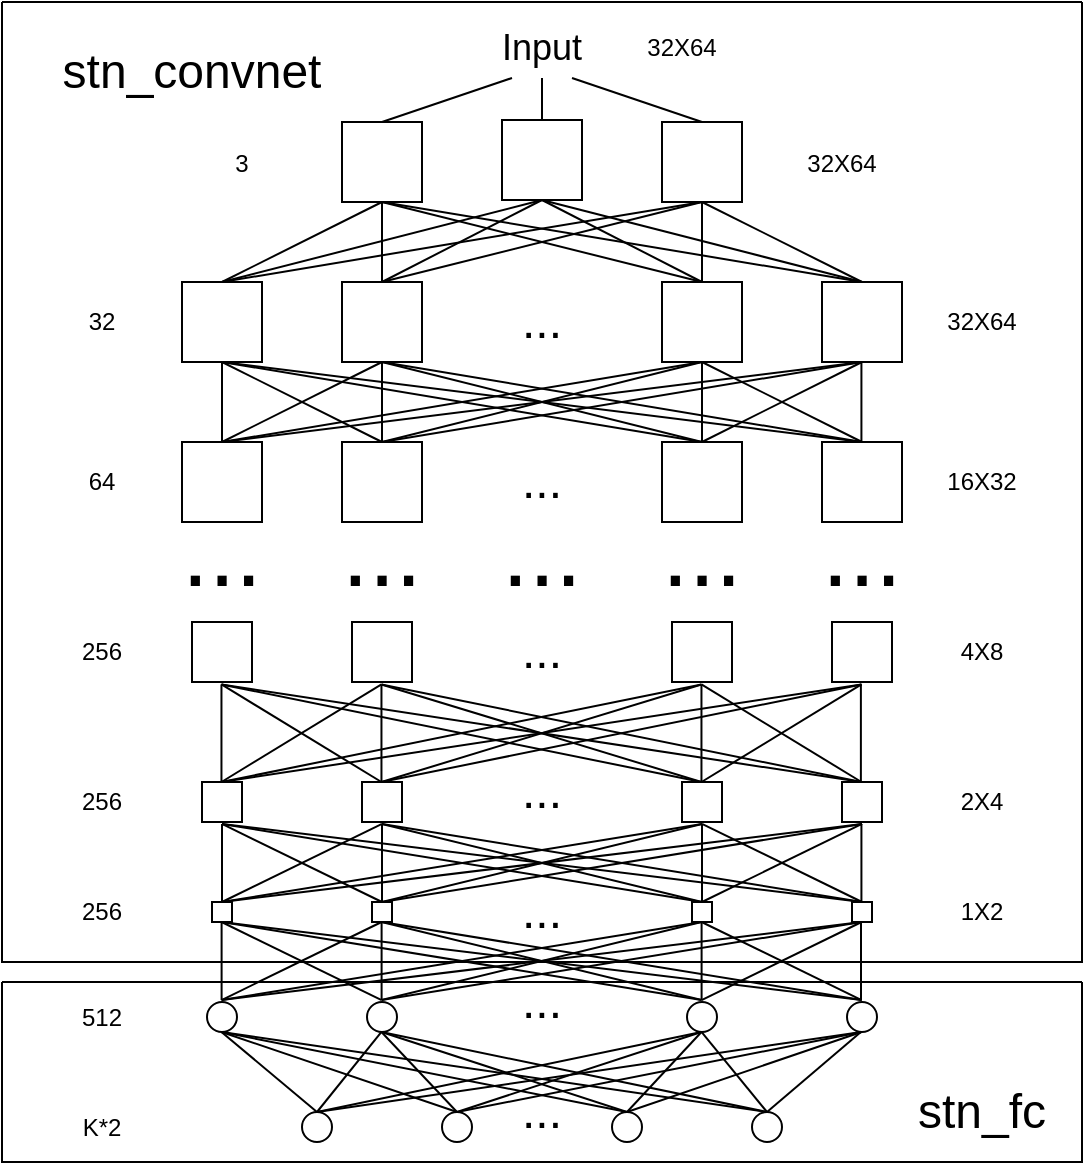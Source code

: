 <mxfile version="21.3.0" type="github">
  <diagram name="第 1 页" id="7A-k_5mtWCN91DQgnXIf">
    <mxGraphModel dx="1167" dy="601" grid="1" gridSize="10" guides="1" tooltips="1" connect="1" arrows="1" fold="1" page="1" pageScale="1" pageWidth="827" pageHeight="1169" math="0" shadow="0">
      <root>
        <mxCell id="0" />
        <mxCell id="1" parent="0" />
        <mxCell id="m9pvak0WOSGshnVw4_2q-141" value="" style="swimlane;startSize=0;" parent="1" vertex="1">
          <mxGeometry x="150" y="500" width="540" height="480" as="geometry" />
        </mxCell>
        <mxCell id="m9pvak0WOSGshnVw4_2q-142" value="&lt;font style=&quot;font-size: 24px;&quot;&gt;stn_convnet&lt;/font&gt;" style="text;html=1;strokeColor=none;fillColor=none;align=center;verticalAlign=middle;whiteSpace=wrap;rounded=0;" parent="m9pvak0WOSGshnVw4_2q-141" vertex="1">
          <mxGeometry x="65" y="20" width="60" height="30" as="geometry" />
        </mxCell>
        <mxCell id="m9pvak0WOSGshnVw4_2q-213" value="" style="swimlane;startSize=0;" parent="1" vertex="1">
          <mxGeometry x="150" y="990" width="540" height="90" as="geometry">
            <mxRectangle x="697" y="570" width="50" height="40" as="alternateBounds" />
          </mxGeometry>
        </mxCell>
        <mxCell id="m9pvak0WOSGshnVw4_2q-214" value="&lt;span style=&quot;font-size: 24px;&quot;&gt;stn_fc&lt;br&gt;&lt;/span&gt;" style="text;html=1;strokeColor=none;fillColor=none;align=center;verticalAlign=middle;whiteSpace=wrap;rounded=0;" parent="m9pvak0WOSGshnVw4_2q-213" vertex="1">
          <mxGeometry x="460" y="50" width="60" height="30" as="geometry" />
        </mxCell>
        <mxCell id="m9pvak0WOSGshnVw4_2q-4" value="&lt;font style=&quot;font-size: 18px;&quot;&gt;Input&lt;/font&gt;" style="text;html=1;strokeColor=none;fillColor=none;align=center;verticalAlign=middle;whiteSpace=wrap;rounded=0;direction=east;container=0;" parent="1" vertex="1">
          <mxGeometry x="390" y="508" width="60" height="30" as="geometry" />
        </mxCell>
        <mxCell id="m9pvak0WOSGshnVw4_2q-215" value="32X64" style="text;html=1;strokeColor=none;fillColor=none;align=center;verticalAlign=middle;whiteSpace=wrap;rounded=0;direction=east;container=0;" parent="1" vertex="1">
          <mxGeometry x="460" y="508" width="60" height="30" as="geometry" />
        </mxCell>
        <mxCell id="m9pvak0WOSGshnVw4_2q-6" value="" style="endArrow=none;html=1;rounded=0;entryX=0.25;entryY=1;entryDx=0;entryDy=0;exitX=0.5;exitY=0;exitDx=0;exitDy=0;" parent="1" target="m9pvak0WOSGshnVw4_2q-4" edge="1" source="8Vhi9YcTk7YPxur5_TgV-6">
          <mxGeometry width="50" height="50" relative="1" as="geometry">
            <mxPoint x="210" y="947" as="sourcePoint" />
            <mxPoint x="260" y="897" as="targetPoint" />
          </mxGeometry>
        </mxCell>
        <mxCell id="m9pvak0WOSGshnVw4_2q-9" value="32X64" style="text;html=1;strokeColor=none;fillColor=none;align=center;verticalAlign=middle;whiteSpace=wrap;rounded=0;direction=east;container=0;" parent="1" vertex="1">
          <mxGeometry x="540" y="566" width="60" height="30" as="geometry" />
        </mxCell>
        <mxCell id="m9pvak0WOSGshnVw4_2q-15" value="&lt;font style=&quot;font-size: 24px;&quot;&gt;...&lt;/font&gt;" style="text;html=1;strokeColor=none;fillColor=none;align=center;verticalAlign=middle;whiteSpace=wrap;rounded=0;direction=east;container=0;" parent="1" vertex="1">
          <mxGeometry x="390" y="645" width="60" height="30" as="geometry" />
        </mxCell>
        <mxCell id="m9pvak0WOSGshnVw4_2q-16" value="32X64" style="text;html=1;strokeColor=none;fillColor=none;align=center;verticalAlign=middle;whiteSpace=wrap;rounded=0;direction=east;container=0;" parent="1" vertex="1">
          <mxGeometry x="610" y="645" width="60" height="30" as="geometry" />
        </mxCell>
        <mxCell id="m9pvak0WOSGshnVw4_2q-17" value="3" style="text;html=1;strokeColor=none;fillColor=none;align=center;verticalAlign=middle;whiteSpace=wrap;rounded=0;direction=east;container=0;" parent="1" vertex="1">
          <mxGeometry x="240" y="566" width="60" height="30" as="geometry" />
        </mxCell>
        <mxCell id="m9pvak0WOSGshnVw4_2q-18" value="32" style="text;html=1;strokeColor=none;fillColor=none;align=center;verticalAlign=middle;whiteSpace=wrap;rounded=0;direction=east;container=0;" parent="1" vertex="1">
          <mxGeometry x="170" y="645" width="60" height="30" as="geometry" />
        </mxCell>
        <mxCell id="m9pvak0WOSGshnVw4_2q-24" value="16X32" style="text;html=1;strokeColor=none;fillColor=none;align=center;verticalAlign=middle;whiteSpace=wrap;rounded=0;direction=east;container=0;" parent="1" vertex="1">
          <mxGeometry x="610" y="725" width="60" height="30" as="geometry" />
        </mxCell>
        <mxCell id="m9pvak0WOSGshnVw4_2q-70" value="4X8" style="text;html=1;strokeColor=none;fillColor=none;align=center;verticalAlign=middle;whiteSpace=wrap;rounded=0;direction=east;container=0;" parent="1" vertex="1">
          <mxGeometry x="610" y="810" width="60" height="30" as="geometry" />
        </mxCell>
        <mxCell id="m9pvak0WOSGshnVw4_2q-71" value="256" style="text;html=1;strokeColor=none;fillColor=none;align=center;verticalAlign=middle;whiteSpace=wrap;rounded=0;direction=east;container=0;" parent="1" vertex="1">
          <mxGeometry x="170" y="810" width="60" height="30" as="geometry" />
        </mxCell>
        <mxCell id="m9pvak0WOSGshnVw4_2q-137" value="&lt;font style=&quot;font-size: 48px;&quot;&gt;...&lt;/font&gt;" style="text;html=1;strokeColor=none;fillColor=none;align=center;verticalAlign=middle;whiteSpace=wrap;rounded=0;direction=east;container=0;" parent="1" vertex="1">
          <mxGeometry x="230" y="760" width="60" height="30" as="geometry" />
        </mxCell>
        <mxCell id="m9pvak0WOSGshnVw4_2q-79" value="" style="whiteSpace=wrap;html=1;aspect=fixed;direction=east;container=0;" parent="1" vertex="1">
          <mxGeometry x="255" y="950" width="10" height="10" as="geometry" />
        </mxCell>
        <mxCell id="m9pvak0WOSGshnVw4_2q-80" value="" style="whiteSpace=wrap;html=1;aspect=fixed;direction=east;container=0;" parent="1" vertex="1">
          <mxGeometry x="335" y="950" width="10" height="10" as="geometry" />
        </mxCell>
        <mxCell id="m9pvak0WOSGshnVw4_2q-85" value="256" style="text;html=1;strokeColor=none;fillColor=none;align=center;verticalAlign=middle;whiteSpace=wrap;rounded=0;direction=east;container=0;" parent="1" vertex="1">
          <mxGeometry x="170" y="940" width="60" height="30" as="geometry" />
        </mxCell>
        <mxCell id="m9pvak0WOSGshnVw4_2q-84" value="1X2" style="text;html=1;strokeColor=none;fillColor=none;align=center;verticalAlign=middle;whiteSpace=wrap;rounded=0;direction=east;container=0;" parent="1" vertex="1">
          <mxGeometry x="610" y="940" width="60" height="30" as="geometry" />
        </mxCell>
        <mxCell id="m9pvak0WOSGshnVw4_2q-72" value="" style="whiteSpace=wrap;html=1;aspect=fixed;direction=east;container=0;" parent="1" vertex="1">
          <mxGeometry x="250" y="890" width="20" height="20" as="geometry" />
        </mxCell>
        <mxCell id="m9pvak0WOSGshnVw4_2q-65" value="" style="whiteSpace=wrap;html=1;aspect=fixed;direction=south;container=0;" parent="1" vertex="1">
          <mxGeometry x="245" y="810" width="30" height="30" as="geometry" />
        </mxCell>
        <mxCell id="m9pvak0WOSGshnVw4_2q-66" value="" style="whiteSpace=wrap;html=1;aspect=fixed;direction=south;container=0;" parent="1" vertex="1">
          <mxGeometry x="325" y="810" width="30" height="30" as="geometry" />
        </mxCell>
        <mxCell id="m9pvak0WOSGshnVw4_2q-67" value="" style="whiteSpace=wrap;html=1;aspect=fixed;direction=south;container=0;" parent="1" vertex="1">
          <mxGeometry x="485" y="810" width="30" height="30" as="geometry" />
        </mxCell>
        <mxCell id="m9pvak0WOSGshnVw4_2q-68" value="" style="whiteSpace=wrap;html=1;aspect=fixed;direction=south;container=0;" parent="1" vertex="1">
          <mxGeometry x="565" y="810" width="30" height="30" as="geometry" />
        </mxCell>
        <mxCell id="m9pvak0WOSGshnVw4_2q-73" value="" style="whiteSpace=wrap;html=1;aspect=fixed;direction=east;container=0;" parent="1" vertex="1">
          <mxGeometry x="330" y="890" width="20" height="20" as="geometry" />
        </mxCell>
        <mxCell id="m9pvak0WOSGshnVw4_2q-74" value="" style="whiteSpace=wrap;html=1;aspect=fixed;direction=east;container=0;" parent="1" vertex="1">
          <mxGeometry x="490" y="890" width="20" height="20" as="geometry" />
        </mxCell>
        <mxCell id="m9pvak0WOSGshnVw4_2q-77" value="2X4" style="text;html=1;strokeColor=none;fillColor=none;align=center;verticalAlign=middle;whiteSpace=wrap;rounded=0;direction=east;container=0;" parent="1" vertex="1">
          <mxGeometry x="610" y="885" width="60" height="30" as="geometry" />
        </mxCell>
        <mxCell id="m9pvak0WOSGshnVw4_2q-78" value="256" style="text;html=1;strokeColor=none;fillColor=none;align=center;verticalAlign=middle;whiteSpace=wrap;rounded=0;direction=east;container=0;" parent="1" vertex="1">
          <mxGeometry x="170" y="885" width="60" height="30" as="geometry" />
        </mxCell>
        <mxCell id="m9pvak0WOSGshnVw4_2q-144" value="" style="ellipse;whiteSpace=wrap;html=1;aspect=fixed;direction=east;container=0;" parent="1" vertex="1">
          <mxGeometry x="572.5" y="1000" width="15" height="15" as="geometry" />
        </mxCell>
        <mxCell id="m9pvak0WOSGshnVw4_2q-156" value="" style="ellipse;whiteSpace=wrap;html=1;aspect=fixed;direction=east;container=0;" parent="1" vertex="1">
          <mxGeometry x="492.5" y="1000" width="15" height="15" as="geometry" />
        </mxCell>
        <mxCell id="m9pvak0WOSGshnVw4_2q-210" value="512" style="text;html=1;strokeColor=none;fillColor=none;align=center;verticalAlign=middle;whiteSpace=wrap;rounded=0;direction=east;container=0;" parent="1" vertex="1">
          <mxGeometry x="170" y="992.5" width="60" height="30" as="geometry" />
        </mxCell>
        <mxCell id="m9pvak0WOSGshnVw4_2q-211" value="K*2" style="text;html=1;strokeColor=none;fillColor=none;align=center;verticalAlign=middle;whiteSpace=wrap;rounded=0;direction=east;container=0;" parent="1" vertex="1">
          <mxGeometry x="170" y="1047.5" width="60" height="30" as="geometry" />
        </mxCell>
        <mxCell id="8Vhi9YcTk7YPxur5_TgV-6" value="" style="whiteSpace=wrap;html=1;aspect=fixed;direction=east;container=0;" vertex="1" parent="1">
          <mxGeometry x="320" y="560" width="40" height="40" as="geometry" />
        </mxCell>
        <mxCell id="8Vhi9YcTk7YPxur5_TgV-7" value="" style="whiteSpace=wrap;html=1;aspect=fixed;direction=east;container=0;" vertex="1" parent="1">
          <mxGeometry x="400" y="559" width="40" height="40" as="geometry" />
        </mxCell>
        <mxCell id="8Vhi9YcTk7YPxur5_TgV-8" value="" style="whiteSpace=wrap;html=1;aspect=fixed;direction=east;container=0;" vertex="1" parent="1">
          <mxGeometry x="480" y="560" width="40" height="40" as="geometry" />
        </mxCell>
        <mxCell id="8Vhi9YcTk7YPxur5_TgV-9" value="" style="endArrow=none;html=1;rounded=0;entryX=0.5;entryY=1;entryDx=0;entryDy=0;exitX=0.5;exitY=0;exitDx=0;exitDy=0;" edge="1" parent="1" source="8Vhi9YcTk7YPxur5_TgV-7" target="m9pvak0WOSGshnVw4_2q-4">
          <mxGeometry width="50" height="50" relative="1" as="geometry">
            <mxPoint x="220" y="971.76" as="sourcePoint" />
            <mxPoint x="280" y="972" as="targetPoint" />
          </mxGeometry>
        </mxCell>
        <mxCell id="8Vhi9YcTk7YPxur5_TgV-11" value="" style="endArrow=none;html=1;rounded=0;entryX=0.75;entryY=1;entryDx=0;entryDy=0;exitX=0.5;exitY=0;exitDx=0;exitDy=0;" edge="1" parent="1" source="8Vhi9YcTk7YPxur5_TgV-8" target="m9pvak0WOSGshnVw4_2q-4">
          <mxGeometry width="50" height="50" relative="1" as="geometry">
            <mxPoint x="340" y="568" as="sourcePoint" />
            <mxPoint x="415" y="548" as="targetPoint" />
          </mxGeometry>
        </mxCell>
        <mxCell id="8Vhi9YcTk7YPxur5_TgV-12" value="" style="endArrow=none;html=1;rounded=0;entryX=0.5;entryY=1;entryDx=0;entryDy=0;exitX=0.5;exitY=0;exitDx=0;exitDy=0;" edge="1" parent="1" source="8Vhi9YcTk7YPxur5_TgV-13" target="8Vhi9YcTk7YPxur5_TgV-6">
          <mxGeometry width="50" height="50" relative="1" as="geometry">
            <mxPoint x="135" y="1009" as="sourcePoint" />
            <mxPoint x="330" y="600" as="targetPoint" />
          </mxGeometry>
        </mxCell>
        <mxCell id="8Vhi9YcTk7YPxur5_TgV-13" value="" style="whiteSpace=wrap;html=1;aspect=fixed;direction=east;container=0;" vertex="1" parent="1">
          <mxGeometry x="240" y="640" width="40" height="40" as="geometry" />
        </mxCell>
        <mxCell id="8Vhi9YcTk7YPxur5_TgV-14" value="" style="whiteSpace=wrap;html=1;aspect=fixed;direction=east;container=0;" vertex="1" parent="1">
          <mxGeometry x="320" y="640" width="40" height="40" as="geometry" />
        </mxCell>
        <mxCell id="8Vhi9YcTk7YPxur5_TgV-16" value="" style="endArrow=none;html=1;rounded=0;exitX=0.5;exitY=0;exitDx=0;exitDy=0;" edge="1" parent="1" source="8Vhi9YcTk7YPxur5_TgV-14">
          <mxGeometry width="50" height="50" relative="1" as="geometry">
            <mxPoint x="145" y="1033.76" as="sourcePoint" />
            <mxPoint x="340" y="600" as="targetPoint" />
          </mxGeometry>
        </mxCell>
        <mxCell id="8Vhi9YcTk7YPxur5_TgV-17" value="" style="endArrow=none;html=1;rounded=0;entryX=0.5;entryY=1;entryDx=0;entryDy=0;exitX=0.5;exitY=0;exitDx=0;exitDy=0;" edge="1" parent="1" source="8Vhi9YcTk7YPxur5_TgV-19" target="8Vhi9YcTk7YPxur5_TgV-6">
          <mxGeometry width="50" height="50" relative="1" as="geometry">
            <mxPoint x="420" y="622" as="sourcePoint" />
            <mxPoint x="360" y="600" as="targetPoint" />
          </mxGeometry>
        </mxCell>
        <mxCell id="8Vhi9YcTk7YPxur5_TgV-18" value="" style="endArrow=none;html=1;rounded=0;entryX=0.5;entryY=1;entryDx=0;entryDy=0;exitX=0.5;exitY=0;exitDx=0;exitDy=0;" edge="1" parent="1" source="8Vhi9YcTk7YPxur5_TgV-19" target="8Vhi9YcTk7YPxur5_TgV-8">
          <mxGeometry width="50" height="50" relative="1" as="geometry">
            <mxPoint x="360" y="1009" as="sourcePoint" />
            <mxPoint x="555" y="600" as="targetPoint" />
          </mxGeometry>
        </mxCell>
        <mxCell id="8Vhi9YcTk7YPxur5_TgV-19" value="" style="whiteSpace=wrap;html=1;aspect=fixed;direction=east;container=0;" vertex="1" parent="1">
          <mxGeometry x="480" y="640" width="40" height="40" as="geometry" />
        </mxCell>
        <mxCell id="8Vhi9YcTk7YPxur5_TgV-20" value="" style="whiteSpace=wrap;html=1;aspect=fixed;direction=east;container=0;" vertex="1" parent="1">
          <mxGeometry x="560" y="640" width="40" height="40" as="geometry" />
        </mxCell>
        <mxCell id="8Vhi9YcTk7YPxur5_TgV-21" value="" style="endArrow=none;html=1;rounded=0;entryX=0.5;entryY=1;entryDx=0;entryDy=0;exitX=0.5;exitY=0;exitDx=0;exitDy=0;" edge="1" parent="1" source="8Vhi9YcTk7YPxur5_TgV-20" target="8Vhi9YcTk7YPxur5_TgV-8">
          <mxGeometry width="50" height="50" relative="1" as="geometry">
            <mxPoint x="370" y="1033.76" as="sourcePoint" />
            <mxPoint x="570" y="600" as="targetPoint" />
          </mxGeometry>
        </mxCell>
        <mxCell id="8Vhi9YcTk7YPxur5_TgV-23" value="" style="endArrow=none;html=1;rounded=0;exitX=0.5;exitY=0;exitDx=0;exitDy=0;entryX=0.5;entryY=1;entryDx=0;entryDy=0;" edge="1" parent="1" source="8Vhi9YcTk7YPxur5_TgV-20" target="8Vhi9YcTk7YPxur5_TgV-6">
          <mxGeometry width="50" height="50" relative="1" as="geometry">
            <mxPoint x="350" y="650" as="sourcePoint" />
            <mxPoint x="350" y="610" as="targetPoint" />
          </mxGeometry>
        </mxCell>
        <mxCell id="8Vhi9YcTk7YPxur5_TgV-24" value="" style="endArrow=none;html=1;rounded=0;exitX=0.5;exitY=0;exitDx=0;exitDy=0;" edge="1" parent="1" source="8Vhi9YcTk7YPxur5_TgV-14">
          <mxGeometry width="50" height="50" relative="1" as="geometry">
            <mxPoint x="510" y="650" as="sourcePoint" />
            <mxPoint x="500" y="600" as="targetPoint" />
          </mxGeometry>
        </mxCell>
        <mxCell id="8Vhi9YcTk7YPxur5_TgV-25" value="" style="endArrow=none;html=1;rounded=0;exitX=0.5;exitY=0;exitDx=0;exitDy=0;" edge="1" parent="1" source="8Vhi9YcTk7YPxur5_TgV-13">
          <mxGeometry width="50" height="50" relative="1" as="geometry">
            <mxPoint x="350" y="650" as="sourcePoint" />
            <mxPoint x="500" y="600" as="targetPoint" />
          </mxGeometry>
        </mxCell>
        <mxCell id="8Vhi9YcTk7YPxur5_TgV-26" value="" style="endArrow=none;html=1;rounded=0;entryX=0.5;entryY=1;entryDx=0;entryDy=0;exitX=0.5;exitY=0;exitDx=0;exitDy=0;" edge="1" parent="1" source="8Vhi9YcTk7YPxur5_TgV-19" target="8Vhi9YcTk7YPxur5_TgV-7">
          <mxGeometry width="50" height="50" relative="1" as="geometry">
            <mxPoint x="510" y="650" as="sourcePoint" />
            <mxPoint x="510" y="610" as="targetPoint" />
          </mxGeometry>
        </mxCell>
        <mxCell id="8Vhi9YcTk7YPxur5_TgV-27" value="" style="endArrow=none;html=1;rounded=0;entryX=0.5;entryY=1;entryDx=0;entryDy=0;" edge="1" parent="1" target="8Vhi9YcTk7YPxur5_TgV-7">
          <mxGeometry width="50" height="50" relative="1" as="geometry">
            <mxPoint x="580" y="640" as="sourcePoint" />
            <mxPoint x="510" y="610" as="targetPoint" />
          </mxGeometry>
        </mxCell>
        <mxCell id="8Vhi9YcTk7YPxur5_TgV-28" value="" style="endArrow=none;html=1;rounded=0;exitX=0.5;exitY=0;exitDx=0;exitDy=0;entryX=0.5;entryY=1;entryDx=0;entryDy=0;" edge="1" parent="1" source="8Vhi9YcTk7YPxur5_TgV-14" target="8Vhi9YcTk7YPxur5_TgV-7">
          <mxGeometry width="50" height="50" relative="1" as="geometry">
            <mxPoint x="340" y="640" as="sourcePoint" />
            <mxPoint x="420" y="600" as="targetPoint" />
          </mxGeometry>
        </mxCell>
        <mxCell id="8Vhi9YcTk7YPxur5_TgV-29" value="" style="endArrow=none;html=1;rounded=0;entryX=0.5;entryY=1;entryDx=0;entryDy=0;exitX=0.5;exitY=0;exitDx=0;exitDy=0;" edge="1" parent="1" source="8Vhi9YcTk7YPxur5_TgV-13" target="8Vhi9YcTk7YPxur5_TgV-7">
          <mxGeometry width="50" height="50" relative="1" as="geometry">
            <mxPoint x="270" y="650" as="sourcePoint" />
            <mxPoint x="350" y="610" as="targetPoint" />
          </mxGeometry>
        </mxCell>
        <mxCell id="8Vhi9YcTk7YPxur5_TgV-38" value="&lt;font style=&quot;font-size: 24px;&quot;&gt;...&lt;/font&gt;" style="text;html=1;strokeColor=none;fillColor=none;align=center;verticalAlign=middle;whiteSpace=wrap;rounded=0;direction=east;container=0;" vertex="1" parent="1">
          <mxGeometry x="390" y="725" width="60" height="30" as="geometry" />
        </mxCell>
        <mxCell id="8Vhi9YcTk7YPxur5_TgV-40" value="64" style="text;html=1;strokeColor=none;fillColor=none;align=center;verticalAlign=middle;whiteSpace=wrap;rounded=0;direction=east;container=0;" vertex="1" parent="1">
          <mxGeometry x="170" y="725" width="60" height="30" as="geometry" />
        </mxCell>
        <mxCell id="8Vhi9YcTk7YPxur5_TgV-41" value="" style="whiteSpace=wrap;html=1;aspect=fixed;direction=east;container=0;" vertex="1" parent="1">
          <mxGeometry x="240" y="720" width="40" height="40" as="geometry" />
        </mxCell>
        <mxCell id="8Vhi9YcTk7YPxur5_TgV-42" value="" style="whiteSpace=wrap;html=1;aspect=fixed;direction=east;container=0;" vertex="1" parent="1">
          <mxGeometry x="320" y="720" width="40" height="40" as="geometry" />
        </mxCell>
        <mxCell id="8Vhi9YcTk7YPxur5_TgV-43" value="" style="whiteSpace=wrap;html=1;aspect=fixed;direction=east;container=0;" vertex="1" parent="1">
          <mxGeometry x="480" y="720" width="40" height="40" as="geometry" />
        </mxCell>
        <mxCell id="8Vhi9YcTk7YPxur5_TgV-44" value="" style="whiteSpace=wrap;html=1;aspect=fixed;direction=east;container=0;" vertex="1" parent="1">
          <mxGeometry x="560" y="720" width="40" height="40" as="geometry" />
        </mxCell>
        <mxCell id="8Vhi9YcTk7YPxur5_TgV-60" value="" style="endArrow=none;html=1;rounded=0;entryX=0.5;entryY=1;entryDx=0;entryDy=0;exitX=0.5;exitY=0;exitDx=0;exitDy=0;" edge="1" parent="1" target="8Vhi9YcTk7YPxur5_TgV-14">
          <mxGeometry width="50" height="50" relative="1" as="geometry">
            <mxPoint x="260" y="720" as="sourcePoint" />
            <mxPoint x="340" y="680" as="targetPoint" />
          </mxGeometry>
        </mxCell>
        <mxCell id="8Vhi9YcTk7YPxur5_TgV-61" value="" style="endArrow=none;html=1;rounded=0;exitX=0.5;exitY=0;exitDx=0;exitDy=0;entryX=0.5;entryY=1;entryDx=0;entryDy=0;" edge="1" parent="1" target="8Vhi9YcTk7YPxur5_TgV-14">
          <mxGeometry width="50" height="50" relative="1" as="geometry">
            <mxPoint x="340" y="720" as="sourcePoint" />
            <mxPoint x="340" y="680" as="targetPoint" />
          </mxGeometry>
        </mxCell>
        <mxCell id="8Vhi9YcTk7YPxur5_TgV-62" value="" style="endArrow=none;html=1;rounded=0;entryX=0.5;entryY=1;entryDx=0;entryDy=0;exitX=0.5;exitY=0;exitDx=0;exitDy=0;" edge="1" parent="1">
          <mxGeometry width="50" height="50" relative="1" as="geometry">
            <mxPoint x="500" y="720" as="sourcePoint" />
            <mxPoint x="340" y="680" as="targetPoint" />
          </mxGeometry>
        </mxCell>
        <mxCell id="8Vhi9YcTk7YPxur5_TgV-63" value="" style="endArrow=none;html=1;rounded=0;entryX=0.5;entryY=1;entryDx=0;entryDy=0;exitX=0.5;exitY=0;exitDx=0;exitDy=0;" edge="1" parent="1">
          <mxGeometry width="50" height="50" relative="1" as="geometry">
            <mxPoint x="500" y="720" as="sourcePoint" />
            <mxPoint x="500" y="680" as="targetPoint" />
          </mxGeometry>
        </mxCell>
        <mxCell id="8Vhi9YcTk7YPxur5_TgV-64" value="" style="endArrow=none;html=1;rounded=0;entryX=0.5;entryY=1;entryDx=0;entryDy=0;exitX=0.5;exitY=0;exitDx=0;exitDy=0;" edge="1" parent="1">
          <mxGeometry width="50" height="50" relative="1" as="geometry">
            <mxPoint x="580" y="720" as="sourcePoint" />
            <mxPoint x="500" y="680" as="targetPoint" />
          </mxGeometry>
        </mxCell>
        <mxCell id="8Vhi9YcTk7YPxur5_TgV-65" value="" style="endArrow=none;html=1;rounded=0;exitX=0.5;exitY=0;exitDx=0;exitDy=0;entryX=0.5;entryY=1;entryDx=0;entryDy=0;" edge="1" parent="1">
          <mxGeometry width="50" height="50" relative="1" as="geometry">
            <mxPoint x="580" y="720" as="sourcePoint" />
            <mxPoint x="340" y="680" as="targetPoint" />
          </mxGeometry>
        </mxCell>
        <mxCell id="8Vhi9YcTk7YPxur5_TgV-66" value="" style="endArrow=none;html=1;rounded=0;exitX=0.5;exitY=0;exitDx=0;exitDy=0;" edge="1" parent="1">
          <mxGeometry width="50" height="50" relative="1" as="geometry">
            <mxPoint x="340" y="720" as="sourcePoint" />
            <mxPoint x="500" y="680" as="targetPoint" />
          </mxGeometry>
        </mxCell>
        <mxCell id="8Vhi9YcTk7YPxur5_TgV-67" value="" style="endArrow=none;html=1;rounded=0;exitX=0.5;exitY=0;exitDx=0;exitDy=0;" edge="1" parent="1">
          <mxGeometry width="50" height="50" relative="1" as="geometry">
            <mxPoint x="260" y="720" as="sourcePoint" />
            <mxPoint x="500" y="680" as="targetPoint" />
          </mxGeometry>
        </mxCell>
        <mxCell id="8Vhi9YcTk7YPxur5_TgV-72" value="" style="endArrow=none;html=1;rounded=0;entryX=0.5;entryY=1;entryDx=0;entryDy=0;" edge="1" parent="1" target="8Vhi9YcTk7YPxur5_TgV-13">
          <mxGeometry width="50" height="50" relative="1" as="geometry">
            <mxPoint x="260" y="720" as="sourcePoint" />
            <mxPoint x="350" y="690" as="targetPoint" />
          </mxGeometry>
        </mxCell>
        <mxCell id="8Vhi9YcTk7YPxur5_TgV-73" value="" style="endArrow=none;html=1;rounded=0;entryX=0.5;entryY=1;entryDx=0;entryDy=0;exitX=0.5;exitY=0;exitDx=0;exitDy=0;" edge="1" parent="1" source="8Vhi9YcTk7YPxur5_TgV-42" target="8Vhi9YcTk7YPxur5_TgV-13">
          <mxGeometry width="50" height="50" relative="1" as="geometry">
            <mxPoint x="270" y="730" as="sourcePoint" />
            <mxPoint x="270" y="690" as="targetPoint" />
          </mxGeometry>
        </mxCell>
        <mxCell id="8Vhi9YcTk7YPxur5_TgV-74" value="" style="endArrow=none;html=1;rounded=0;exitX=0.5;exitY=0;exitDx=0;exitDy=0;" edge="1" parent="1" source="8Vhi9YcTk7YPxur5_TgV-43">
          <mxGeometry width="50" height="50" relative="1" as="geometry">
            <mxPoint x="350" y="730" as="sourcePoint" />
            <mxPoint x="260" y="680" as="targetPoint" />
          </mxGeometry>
        </mxCell>
        <mxCell id="8Vhi9YcTk7YPxur5_TgV-75" value="" style="endArrow=none;html=1;rounded=0;exitX=0.5;exitY=0;exitDx=0;exitDy=0;entryX=0.5;entryY=1;entryDx=0;entryDy=0;" edge="1" parent="1" source="8Vhi9YcTk7YPxur5_TgV-44" target="8Vhi9YcTk7YPxur5_TgV-13">
          <mxGeometry width="50" height="50" relative="1" as="geometry">
            <mxPoint x="510" y="730" as="sourcePoint" />
            <mxPoint x="270" y="690" as="targetPoint" />
          </mxGeometry>
        </mxCell>
        <mxCell id="8Vhi9YcTk7YPxur5_TgV-76" value="" style="endArrow=none;html=1;rounded=0;entryX=0.5;entryY=1;entryDx=0;entryDy=0;exitX=0.5;exitY=0;exitDx=0;exitDy=0;" edge="1" parent="1">
          <mxGeometry width="50" height="50" relative="1" as="geometry">
            <mxPoint x="579.71" y="720" as="sourcePoint" />
            <mxPoint x="579.71" y="680" as="targetPoint" />
          </mxGeometry>
        </mxCell>
        <mxCell id="8Vhi9YcTk7YPxur5_TgV-77" value="" style="endArrow=none;html=1;rounded=0;entryX=0.5;entryY=1;entryDx=0;entryDy=0;exitX=0.5;exitY=0;exitDx=0;exitDy=0;" edge="1" parent="1" source="8Vhi9YcTk7YPxur5_TgV-43" target="8Vhi9YcTk7YPxur5_TgV-20">
          <mxGeometry width="50" height="50" relative="1" as="geometry">
            <mxPoint x="589.71" y="730" as="sourcePoint" />
            <mxPoint x="589.71" y="690" as="targetPoint" />
          </mxGeometry>
        </mxCell>
        <mxCell id="8Vhi9YcTk7YPxur5_TgV-78" value="" style="endArrow=none;html=1;rounded=0;exitX=0.5;exitY=0;exitDx=0;exitDy=0;" edge="1" parent="1" source="8Vhi9YcTk7YPxur5_TgV-42">
          <mxGeometry width="50" height="50" relative="1" as="geometry">
            <mxPoint x="510" y="730" as="sourcePoint" />
            <mxPoint x="580" y="680" as="targetPoint" />
          </mxGeometry>
        </mxCell>
        <mxCell id="8Vhi9YcTk7YPxur5_TgV-79" value="" style="endArrow=none;html=1;rounded=0;exitX=0.5;exitY=0;exitDx=0;exitDy=0;" edge="1" parent="1" source="8Vhi9YcTk7YPxur5_TgV-41">
          <mxGeometry width="50" height="50" relative="1" as="geometry">
            <mxPoint x="350" y="730" as="sourcePoint" />
            <mxPoint x="580" y="680" as="targetPoint" />
          </mxGeometry>
        </mxCell>
        <mxCell id="8Vhi9YcTk7YPxur5_TgV-80" value="&lt;font style=&quot;font-size: 48px;&quot;&gt;...&lt;/font&gt;" style="text;html=1;strokeColor=none;fillColor=none;align=center;verticalAlign=middle;whiteSpace=wrap;rounded=0;direction=east;container=0;" vertex="1" parent="1">
          <mxGeometry x="310" y="760" width="60" height="30" as="geometry" />
        </mxCell>
        <mxCell id="8Vhi9YcTk7YPxur5_TgV-81" value="&lt;font style=&quot;font-size: 48px;&quot;&gt;...&lt;/font&gt;" style="text;html=1;strokeColor=none;fillColor=none;align=center;verticalAlign=middle;whiteSpace=wrap;rounded=0;direction=east;container=0;" vertex="1" parent="1">
          <mxGeometry x="390" y="760" width="60" height="30" as="geometry" />
        </mxCell>
        <mxCell id="8Vhi9YcTk7YPxur5_TgV-82" value="&lt;font style=&quot;font-size: 48px;&quot;&gt;...&lt;/font&gt;" style="text;html=1;strokeColor=none;fillColor=none;align=center;verticalAlign=middle;whiteSpace=wrap;rounded=0;direction=east;container=0;" vertex="1" parent="1">
          <mxGeometry x="470" y="760" width="60" height="30" as="geometry" />
        </mxCell>
        <mxCell id="8Vhi9YcTk7YPxur5_TgV-83" value="&lt;font style=&quot;font-size: 48px;&quot;&gt;...&lt;/font&gt;" style="text;html=1;strokeColor=none;fillColor=none;align=center;verticalAlign=middle;whiteSpace=wrap;rounded=0;direction=east;container=0;" vertex="1" parent="1">
          <mxGeometry x="550" y="760" width="60" height="30" as="geometry" />
        </mxCell>
        <mxCell id="m9pvak0WOSGshnVw4_2q-75" value="" style="whiteSpace=wrap;html=1;aspect=fixed;direction=east;container=0;" parent="1" vertex="1">
          <mxGeometry x="570" y="890" width="20" height="20" as="geometry" />
        </mxCell>
        <mxCell id="8Vhi9YcTk7YPxur5_TgV-111" value="" style="whiteSpace=wrap;html=1;aspect=fixed;direction=east;container=0;" vertex="1" parent="1">
          <mxGeometry x="495" y="950" width="10" height="10" as="geometry" />
        </mxCell>
        <mxCell id="8Vhi9YcTk7YPxur5_TgV-112" value="" style="whiteSpace=wrap;html=1;aspect=fixed;direction=east;container=0;" vertex="1" parent="1">
          <mxGeometry x="575" y="950" width="10" height="10" as="geometry" />
        </mxCell>
        <mxCell id="8Vhi9YcTk7YPxur5_TgV-134" value="&lt;font style=&quot;font-size: 24px;&quot;&gt;...&lt;/font&gt;" style="text;html=1;strokeColor=none;fillColor=none;align=center;verticalAlign=middle;whiteSpace=wrap;rounded=0;direction=east;container=0;" vertex="1" parent="1">
          <mxGeometry x="390" y="810" width="60" height="30" as="geometry" />
        </mxCell>
        <mxCell id="8Vhi9YcTk7YPxur5_TgV-135" value="&lt;font style=&quot;font-size: 24px;&quot;&gt;...&lt;/font&gt;" style="text;html=1;strokeColor=none;fillColor=none;align=center;verticalAlign=middle;whiteSpace=wrap;rounded=0;direction=east;container=0;" vertex="1" parent="1">
          <mxGeometry x="390" y="880" width="60" height="30" as="geometry" />
        </mxCell>
        <mxCell id="8Vhi9YcTk7YPxur5_TgV-89" value="" style="endArrow=none;html=1;rounded=0;entryX=0.5;entryY=1;entryDx=0;entryDy=0;exitX=0.5;exitY=0;exitDx=0;exitDy=0;" edge="1" parent="1">
          <mxGeometry width="50" height="50" relative="1" as="geometry">
            <mxPoint x="259.73" y="890" as="sourcePoint" />
            <mxPoint x="339.73" y="841.22" as="targetPoint" />
          </mxGeometry>
        </mxCell>
        <mxCell id="8Vhi9YcTk7YPxur5_TgV-90" value="" style="endArrow=none;html=1;rounded=0;exitX=0.5;exitY=0;exitDx=0;exitDy=0;entryX=0.5;entryY=1;entryDx=0;entryDy=0;" edge="1" parent="1">
          <mxGeometry width="50" height="50" relative="1" as="geometry">
            <mxPoint x="339.73" y="890" as="sourcePoint" />
            <mxPoint x="339.73" y="841.22" as="targetPoint" />
          </mxGeometry>
        </mxCell>
        <mxCell id="8Vhi9YcTk7YPxur5_TgV-91" value="" style="endArrow=none;html=1;rounded=0;entryX=0.5;entryY=1;entryDx=0;entryDy=0;exitX=0.5;exitY=0;exitDx=0;exitDy=0;" edge="1" parent="1">
          <mxGeometry width="50" height="50" relative="1" as="geometry">
            <mxPoint x="499.73" y="890" as="sourcePoint" />
            <mxPoint x="339.73" y="841.22" as="targetPoint" />
          </mxGeometry>
        </mxCell>
        <mxCell id="8Vhi9YcTk7YPxur5_TgV-92" value="" style="endArrow=none;html=1;rounded=0;entryX=0.5;entryY=1;entryDx=0;entryDy=0;exitX=0.5;exitY=0;exitDx=0;exitDy=0;" edge="1" parent="1">
          <mxGeometry width="50" height="50" relative="1" as="geometry">
            <mxPoint x="499.73" y="890" as="sourcePoint" />
            <mxPoint x="499.73" y="841.22" as="targetPoint" />
          </mxGeometry>
        </mxCell>
        <mxCell id="8Vhi9YcTk7YPxur5_TgV-93" value="" style="endArrow=none;html=1;rounded=0;entryX=0.5;entryY=1;entryDx=0;entryDy=0;exitX=0.5;exitY=0;exitDx=0;exitDy=0;" edge="1" parent="1">
          <mxGeometry width="50" height="50" relative="1" as="geometry">
            <mxPoint x="579.73" y="890" as="sourcePoint" />
            <mxPoint x="499.73" y="841.22" as="targetPoint" />
          </mxGeometry>
        </mxCell>
        <mxCell id="8Vhi9YcTk7YPxur5_TgV-94" value="" style="endArrow=none;html=1;rounded=0;exitX=0.5;exitY=0;exitDx=0;exitDy=0;entryX=0.5;entryY=1;entryDx=0;entryDy=0;" edge="1" parent="1">
          <mxGeometry width="50" height="50" relative="1" as="geometry">
            <mxPoint x="579.73" y="890" as="sourcePoint" />
            <mxPoint x="339.73" y="841.22" as="targetPoint" />
          </mxGeometry>
        </mxCell>
        <mxCell id="8Vhi9YcTk7YPxur5_TgV-95" value="" style="endArrow=none;html=1;rounded=0;exitX=0.5;exitY=0;exitDx=0;exitDy=0;" edge="1" parent="1">
          <mxGeometry width="50" height="50" relative="1" as="geometry">
            <mxPoint x="339.73" y="890" as="sourcePoint" />
            <mxPoint x="499.73" y="841.22" as="targetPoint" />
          </mxGeometry>
        </mxCell>
        <mxCell id="8Vhi9YcTk7YPxur5_TgV-96" value="" style="endArrow=none;html=1;rounded=0;exitX=0.5;exitY=0;exitDx=0;exitDy=0;" edge="1" parent="1">
          <mxGeometry width="50" height="50" relative="1" as="geometry">
            <mxPoint x="259.73" y="890" as="sourcePoint" />
            <mxPoint x="499.73" y="841.22" as="targetPoint" />
          </mxGeometry>
        </mxCell>
        <mxCell id="8Vhi9YcTk7YPxur5_TgV-101" value="" style="endArrow=none;html=1;rounded=0;entryX=0.5;entryY=1;entryDx=0;entryDy=0;" edge="1" parent="1">
          <mxGeometry width="50" height="50" relative="1" as="geometry">
            <mxPoint x="259.73" y="890" as="sourcePoint" />
            <mxPoint x="259.73" y="841.22" as="targetPoint" />
          </mxGeometry>
        </mxCell>
        <mxCell id="8Vhi9YcTk7YPxur5_TgV-102" value="" style="endArrow=none;html=1;rounded=0;entryX=0.5;entryY=1;entryDx=0;entryDy=0;exitX=0.5;exitY=0;exitDx=0;exitDy=0;" edge="1" parent="1">
          <mxGeometry width="50" height="50" relative="1" as="geometry">
            <mxPoint x="339.73" y="890" as="sourcePoint" />
            <mxPoint x="259.73" y="841.22" as="targetPoint" />
          </mxGeometry>
        </mxCell>
        <mxCell id="8Vhi9YcTk7YPxur5_TgV-103" value="" style="endArrow=none;html=1;rounded=0;exitX=0.5;exitY=0;exitDx=0;exitDy=0;" edge="1" parent="1">
          <mxGeometry width="50" height="50" relative="1" as="geometry">
            <mxPoint x="499.73" y="890" as="sourcePoint" />
            <mxPoint x="259.73" y="841.22" as="targetPoint" />
          </mxGeometry>
        </mxCell>
        <mxCell id="8Vhi9YcTk7YPxur5_TgV-104" value="" style="endArrow=none;html=1;rounded=0;exitX=0.5;exitY=0;exitDx=0;exitDy=0;entryX=0.5;entryY=1;entryDx=0;entryDy=0;" edge="1" parent="1">
          <mxGeometry width="50" height="50" relative="1" as="geometry">
            <mxPoint x="579.73" y="890" as="sourcePoint" />
            <mxPoint x="259.73" y="841.22" as="targetPoint" />
          </mxGeometry>
        </mxCell>
        <mxCell id="8Vhi9YcTk7YPxur5_TgV-105" value="" style="endArrow=none;html=1;rounded=0;entryX=0.5;entryY=1;entryDx=0;entryDy=0;exitX=0.5;exitY=0;exitDx=0;exitDy=0;" edge="1" parent="1">
          <mxGeometry width="50" height="50" relative="1" as="geometry">
            <mxPoint x="579.44" y="890" as="sourcePoint" />
            <mxPoint x="579.44" y="841.22" as="targetPoint" />
          </mxGeometry>
        </mxCell>
        <mxCell id="8Vhi9YcTk7YPxur5_TgV-106" value="" style="endArrow=none;html=1;rounded=0;entryX=0.5;entryY=1;entryDx=0;entryDy=0;exitX=0.5;exitY=0;exitDx=0;exitDy=0;" edge="1" parent="1">
          <mxGeometry width="50" height="50" relative="1" as="geometry">
            <mxPoint x="499.73" y="890" as="sourcePoint" />
            <mxPoint x="579.73" y="841.22" as="targetPoint" />
          </mxGeometry>
        </mxCell>
        <mxCell id="8Vhi9YcTk7YPxur5_TgV-107" value="" style="endArrow=none;html=1;rounded=0;exitX=0.5;exitY=0;exitDx=0;exitDy=0;" edge="1" parent="1">
          <mxGeometry width="50" height="50" relative="1" as="geometry">
            <mxPoint x="339.73" y="890" as="sourcePoint" />
            <mxPoint x="579.73" y="841.22" as="targetPoint" />
          </mxGeometry>
        </mxCell>
        <mxCell id="8Vhi9YcTk7YPxur5_TgV-108" value="" style="endArrow=none;html=1;rounded=0;exitX=0.5;exitY=0;exitDx=0;exitDy=0;" edge="1" parent="1">
          <mxGeometry width="50" height="50" relative="1" as="geometry">
            <mxPoint x="259.73" y="890" as="sourcePoint" />
            <mxPoint x="579.73" y="841.22" as="targetPoint" />
          </mxGeometry>
        </mxCell>
        <mxCell id="8Vhi9YcTk7YPxur5_TgV-114" value="" style="endArrow=none;html=1;rounded=0;entryX=0.5;entryY=1;entryDx=0;entryDy=0;exitX=0.5;exitY=0;exitDx=0;exitDy=0;" edge="1" parent="1">
          <mxGeometry width="50" height="50" relative="1" as="geometry">
            <mxPoint x="260" y="950" as="sourcePoint" />
            <mxPoint x="340" y="910.976" as="targetPoint" />
          </mxGeometry>
        </mxCell>
        <mxCell id="8Vhi9YcTk7YPxur5_TgV-115" value="" style="endArrow=none;html=1;rounded=0;exitX=0.5;exitY=0;exitDx=0;exitDy=0;entryX=0.5;entryY=1;entryDx=0;entryDy=0;" edge="1" parent="1">
          <mxGeometry width="50" height="50" relative="1" as="geometry">
            <mxPoint x="340" y="950" as="sourcePoint" />
            <mxPoint x="340" y="910.976" as="targetPoint" />
          </mxGeometry>
        </mxCell>
        <mxCell id="8Vhi9YcTk7YPxur5_TgV-116" value="" style="endArrow=none;html=1;rounded=0;entryX=0.5;entryY=1;entryDx=0;entryDy=0;exitX=0.5;exitY=0;exitDx=0;exitDy=0;" edge="1" parent="1">
          <mxGeometry width="50" height="50" relative="1" as="geometry">
            <mxPoint x="500" y="950" as="sourcePoint" />
            <mxPoint x="340" y="910.976" as="targetPoint" />
          </mxGeometry>
        </mxCell>
        <mxCell id="8Vhi9YcTk7YPxur5_TgV-117" value="" style="endArrow=none;html=1;rounded=0;entryX=0.5;entryY=1;entryDx=0;entryDy=0;exitX=0.5;exitY=0;exitDx=0;exitDy=0;" edge="1" parent="1">
          <mxGeometry width="50" height="50" relative="1" as="geometry">
            <mxPoint x="500" y="950" as="sourcePoint" />
            <mxPoint x="500" y="910.976" as="targetPoint" />
          </mxGeometry>
        </mxCell>
        <mxCell id="8Vhi9YcTk7YPxur5_TgV-118" value="" style="endArrow=none;html=1;rounded=0;entryX=0.5;entryY=1;entryDx=0;entryDy=0;exitX=0.5;exitY=0;exitDx=0;exitDy=0;" edge="1" parent="1">
          <mxGeometry width="50" height="50" relative="1" as="geometry">
            <mxPoint x="580" y="950" as="sourcePoint" />
            <mxPoint x="500" y="910.976" as="targetPoint" />
          </mxGeometry>
        </mxCell>
        <mxCell id="8Vhi9YcTk7YPxur5_TgV-119" value="" style="endArrow=none;html=1;rounded=0;exitX=0.5;exitY=0;exitDx=0;exitDy=0;entryX=0.5;entryY=1;entryDx=0;entryDy=0;" edge="1" parent="1">
          <mxGeometry width="50" height="50" relative="1" as="geometry">
            <mxPoint x="580" y="950" as="sourcePoint" />
            <mxPoint x="340" y="910.976" as="targetPoint" />
          </mxGeometry>
        </mxCell>
        <mxCell id="8Vhi9YcTk7YPxur5_TgV-120" value="" style="endArrow=none;html=1;rounded=0;exitX=0.5;exitY=0;exitDx=0;exitDy=0;" edge="1" parent="1">
          <mxGeometry width="50" height="50" relative="1" as="geometry">
            <mxPoint x="340" y="950" as="sourcePoint" />
            <mxPoint x="500" y="910.976" as="targetPoint" />
          </mxGeometry>
        </mxCell>
        <mxCell id="8Vhi9YcTk7YPxur5_TgV-121" value="" style="endArrow=none;html=1;rounded=0;exitX=0.5;exitY=0;exitDx=0;exitDy=0;" edge="1" parent="1">
          <mxGeometry width="50" height="50" relative="1" as="geometry">
            <mxPoint x="260" y="950" as="sourcePoint" />
            <mxPoint x="500" y="910.976" as="targetPoint" />
          </mxGeometry>
        </mxCell>
        <mxCell id="8Vhi9YcTk7YPxur5_TgV-126" value="" style="endArrow=none;html=1;rounded=0;entryX=0.5;entryY=1;entryDx=0;entryDy=0;" edge="1" parent="1">
          <mxGeometry width="50" height="50" relative="1" as="geometry">
            <mxPoint x="260" y="950" as="sourcePoint" />
            <mxPoint x="260" y="910.976" as="targetPoint" />
          </mxGeometry>
        </mxCell>
        <mxCell id="8Vhi9YcTk7YPxur5_TgV-127" value="" style="endArrow=none;html=1;rounded=0;entryX=0.5;entryY=1;entryDx=0;entryDy=0;exitX=0.5;exitY=0;exitDx=0;exitDy=0;" edge="1" parent="1">
          <mxGeometry width="50" height="50" relative="1" as="geometry">
            <mxPoint x="340" y="950" as="sourcePoint" />
            <mxPoint x="260" y="910.976" as="targetPoint" />
          </mxGeometry>
        </mxCell>
        <mxCell id="8Vhi9YcTk7YPxur5_TgV-128" value="" style="endArrow=none;html=1;rounded=0;exitX=0.5;exitY=0;exitDx=0;exitDy=0;" edge="1" parent="1">
          <mxGeometry width="50" height="50" relative="1" as="geometry">
            <mxPoint x="500" y="950" as="sourcePoint" />
            <mxPoint x="260" y="910.976" as="targetPoint" />
          </mxGeometry>
        </mxCell>
        <mxCell id="8Vhi9YcTk7YPxur5_TgV-129" value="" style="endArrow=none;html=1;rounded=0;exitX=0.5;exitY=0;exitDx=0;exitDy=0;entryX=0.5;entryY=1;entryDx=0;entryDy=0;" edge="1" parent="1">
          <mxGeometry width="50" height="50" relative="1" as="geometry">
            <mxPoint x="580" y="950" as="sourcePoint" />
            <mxPoint x="260" y="910.976" as="targetPoint" />
          </mxGeometry>
        </mxCell>
        <mxCell id="8Vhi9YcTk7YPxur5_TgV-130" value="" style="endArrow=none;html=1;rounded=0;entryX=0.5;entryY=1;entryDx=0;entryDy=0;exitX=0.5;exitY=0;exitDx=0;exitDy=0;" edge="1" parent="1">
          <mxGeometry width="50" height="50" relative="1" as="geometry">
            <mxPoint x="579.71" y="950" as="sourcePoint" />
            <mxPoint x="579.71" y="910.976" as="targetPoint" />
          </mxGeometry>
        </mxCell>
        <mxCell id="8Vhi9YcTk7YPxur5_TgV-131" value="" style="endArrow=none;html=1;rounded=0;entryX=0.5;entryY=1;entryDx=0;entryDy=0;exitX=0.5;exitY=0;exitDx=0;exitDy=0;" edge="1" parent="1">
          <mxGeometry width="50" height="50" relative="1" as="geometry">
            <mxPoint x="500" y="950" as="sourcePoint" />
            <mxPoint x="580" y="910.976" as="targetPoint" />
          </mxGeometry>
        </mxCell>
        <mxCell id="8Vhi9YcTk7YPxur5_TgV-132" value="" style="endArrow=none;html=1;rounded=0;exitX=0.5;exitY=0;exitDx=0;exitDy=0;" edge="1" parent="1">
          <mxGeometry width="50" height="50" relative="1" as="geometry">
            <mxPoint x="340" y="950" as="sourcePoint" />
            <mxPoint x="580" y="910.976" as="targetPoint" />
          </mxGeometry>
        </mxCell>
        <mxCell id="8Vhi9YcTk7YPxur5_TgV-133" value="" style="endArrow=none;html=1;rounded=0;exitX=0.5;exitY=0;exitDx=0;exitDy=0;" edge="1" parent="1">
          <mxGeometry width="50" height="50" relative="1" as="geometry">
            <mxPoint x="260" y="950" as="sourcePoint" />
            <mxPoint x="580" y="910.976" as="targetPoint" />
          </mxGeometry>
        </mxCell>
        <mxCell id="8Vhi9YcTk7YPxur5_TgV-137" value="" style="ellipse;whiteSpace=wrap;html=1;aspect=fixed;direction=east;container=0;" vertex="1" parent="1">
          <mxGeometry x="332.5" y="1000" width="15" height="15" as="geometry" />
        </mxCell>
        <mxCell id="8Vhi9YcTk7YPxur5_TgV-138" value="" style="ellipse;whiteSpace=wrap;html=1;aspect=fixed;direction=east;container=0;" vertex="1" parent="1">
          <mxGeometry x="252.5" y="1000" width="15" height="15" as="geometry" />
        </mxCell>
        <mxCell id="8Vhi9YcTk7YPxur5_TgV-139" value="" style="endArrow=none;html=1;rounded=0;entryX=0.5;entryY=1;entryDx=0;entryDy=0;exitX=0.5;exitY=0;exitDx=0;exitDy=0;" edge="1" parent="1">
          <mxGeometry width="50" height="50" relative="1" as="geometry">
            <mxPoint x="259.8" y="999.02" as="sourcePoint" />
            <mxPoint x="339.8" y="959.996" as="targetPoint" />
          </mxGeometry>
        </mxCell>
        <mxCell id="8Vhi9YcTk7YPxur5_TgV-140" value="" style="endArrow=none;html=1;rounded=0;exitX=0.5;exitY=0;exitDx=0;exitDy=0;entryX=0.5;entryY=1;entryDx=0;entryDy=0;" edge="1" parent="1">
          <mxGeometry width="50" height="50" relative="1" as="geometry">
            <mxPoint x="339.8" y="999.02" as="sourcePoint" />
            <mxPoint x="339.8" y="959.996" as="targetPoint" />
          </mxGeometry>
        </mxCell>
        <mxCell id="8Vhi9YcTk7YPxur5_TgV-141" value="" style="endArrow=none;html=1;rounded=0;entryX=0.5;entryY=1;entryDx=0;entryDy=0;exitX=0.5;exitY=0;exitDx=0;exitDy=0;" edge="1" parent="1">
          <mxGeometry width="50" height="50" relative="1" as="geometry">
            <mxPoint x="499.8" y="999.02" as="sourcePoint" />
            <mxPoint x="339.8" y="959.996" as="targetPoint" />
          </mxGeometry>
        </mxCell>
        <mxCell id="8Vhi9YcTk7YPxur5_TgV-142" value="" style="endArrow=none;html=1;rounded=0;entryX=0.5;entryY=1;entryDx=0;entryDy=0;exitX=0.5;exitY=0;exitDx=0;exitDy=0;" edge="1" parent="1">
          <mxGeometry width="50" height="50" relative="1" as="geometry">
            <mxPoint x="499.8" y="999.02" as="sourcePoint" />
            <mxPoint x="499.8" y="959.996" as="targetPoint" />
          </mxGeometry>
        </mxCell>
        <mxCell id="8Vhi9YcTk7YPxur5_TgV-143" value="" style="endArrow=none;html=1;rounded=0;entryX=0.5;entryY=1;entryDx=0;entryDy=0;exitX=0.5;exitY=0;exitDx=0;exitDy=0;" edge="1" parent="1">
          <mxGeometry width="50" height="50" relative="1" as="geometry">
            <mxPoint x="579.8" y="999.02" as="sourcePoint" />
            <mxPoint x="499.8" y="959.996" as="targetPoint" />
          </mxGeometry>
        </mxCell>
        <mxCell id="8Vhi9YcTk7YPxur5_TgV-144" value="" style="endArrow=none;html=1;rounded=0;exitX=0.5;exitY=0;exitDx=0;exitDy=0;entryX=0.5;entryY=1;entryDx=0;entryDy=0;" edge="1" parent="1">
          <mxGeometry width="50" height="50" relative="1" as="geometry">
            <mxPoint x="579.8" y="999.02" as="sourcePoint" />
            <mxPoint x="339.8" y="959.996" as="targetPoint" />
          </mxGeometry>
        </mxCell>
        <mxCell id="8Vhi9YcTk7YPxur5_TgV-145" value="" style="endArrow=none;html=1;rounded=0;exitX=0.5;exitY=0;exitDx=0;exitDy=0;" edge="1" parent="1">
          <mxGeometry width="50" height="50" relative="1" as="geometry">
            <mxPoint x="339.8" y="999.02" as="sourcePoint" />
            <mxPoint x="499.8" y="959.996" as="targetPoint" />
          </mxGeometry>
        </mxCell>
        <mxCell id="8Vhi9YcTk7YPxur5_TgV-146" value="" style="endArrow=none;html=1;rounded=0;exitX=0.5;exitY=0;exitDx=0;exitDy=0;" edge="1" parent="1">
          <mxGeometry width="50" height="50" relative="1" as="geometry">
            <mxPoint x="259.8" y="999.02" as="sourcePoint" />
            <mxPoint x="499.8" y="959.996" as="targetPoint" />
          </mxGeometry>
        </mxCell>
        <mxCell id="8Vhi9YcTk7YPxur5_TgV-147" value="" style="endArrow=none;html=1;rounded=0;entryX=0.5;entryY=1;entryDx=0;entryDy=0;" edge="1" parent="1">
          <mxGeometry width="50" height="50" relative="1" as="geometry">
            <mxPoint x="259.8" y="999.02" as="sourcePoint" />
            <mxPoint x="259.8" y="959.996" as="targetPoint" />
          </mxGeometry>
        </mxCell>
        <mxCell id="8Vhi9YcTk7YPxur5_TgV-148" value="" style="endArrow=none;html=1;rounded=0;entryX=0.5;entryY=1;entryDx=0;entryDy=0;exitX=0.5;exitY=0;exitDx=0;exitDy=0;" edge="1" parent="1">
          <mxGeometry width="50" height="50" relative="1" as="geometry">
            <mxPoint x="339.8" y="999.02" as="sourcePoint" />
            <mxPoint x="259.8" y="959.996" as="targetPoint" />
          </mxGeometry>
        </mxCell>
        <mxCell id="8Vhi9YcTk7YPxur5_TgV-149" value="" style="endArrow=none;html=1;rounded=0;exitX=0.5;exitY=0;exitDx=0;exitDy=0;" edge="1" parent="1">
          <mxGeometry width="50" height="50" relative="1" as="geometry">
            <mxPoint x="499.8" y="999.02" as="sourcePoint" />
            <mxPoint x="259.8" y="959.996" as="targetPoint" />
          </mxGeometry>
        </mxCell>
        <mxCell id="8Vhi9YcTk7YPxur5_TgV-150" value="" style="endArrow=none;html=1;rounded=0;exitX=0.5;exitY=0;exitDx=0;exitDy=0;entryX=0.5;entryY=1;entryDx=0;entryDy=0;" edge="1" parent="1">
          <mxGeometry width="50" height="50" relative="1" as="geometry">
            <mxPoint x="579.8" y="999.02" as="sourcePoint" />
            <mxPoint x="259.8" y="959.996" as="targetPoint" />
          </mxGeometry>
        </mxCell>
        <mxCell id="8Vhi9YcTk7YPxur5_TgV-151" value="" style="endArrow=none;html=1;rounded=0;entryX=0.5;entryY=1;entryDx=0;entryDy=0;exitX=0.5;exitY=0;exitDx=0;exitDy=0;" edge="1" parent="1">
          <mxGeometry width="50" height="50" relative="1" as="geometry">
            <mxPoint x="579.51" y="999.02" as="sourcePoint" />
            <mxPoint x="579.51" y="959.996" as="targetPoint" />
          </mxGeometry>
        </mxCell>
        <mxCell id="8Vhi9YcTk7YPxur5_TgV-152" value="" style="endArrow=none;html=1;rounded=0;entryX=0.5;entryY=1;entryDx=0;entryDy=0;exitX=0.5;exitY=0;exitDx=0;exitDy=0;" edge="1" parent="1">
          <mxGeometry width="50" height="50" relative="1" as="geometry">
            <mxPoint x="499.8" y="999.02" as="sourcePoint" />
            <mxPoint x="579.8" y="959.996" as="targetPoint" />
          </mxGeometry>
        </mxCell>
        <mxCell id="8Vhi9YcTk7YPxur5_TgV-153" value="" style="endArrow=none;html=1;rounded=0;exitX=0.5;exitY=0;exitDx=0;exitDy=0;" edge="1" parent="1">
          <mxGeometry width="50" height="50" relative="1" as="geometry">
            <mxPoint x="339.8" y="999.02" as="sourcePoint" />
            <mxPoint x="579.8" y="959.996" as="targetPoint" />
          </mxGeometry>
        </mxCell>
        <mxCell id="8Vhi9YcTk7YPxur5_TgV-154" value="" style="endArrow=none;html=1;rounded=0;exitX=0.5;exitY=0;exitDx=0;exitDy=0;" edge="1" parent="1">
          <mxGeometry width="50" height="50" relative="1" as="geometry">
            <mxPoint x="259.8" y="999.02" as="sourcePoint" />
            <mxPoint x="579.8" y="959.996" as="targetPoint" />
          </mxGeometry>
        </mxCell>
        <mxCell id="8Vhi9YcTk7YPxur5_TgV-155" value="&lt;font style=&quot;font-size: 24px;&quot;&gt;...&lt;/font&gt;" style="text;html=1;strokeColor=none;fillColor=none;align=center;verticalAlign=middle;whiteSpace=wrap;rounded=0;direction=east;container=0;" vertex="1" parent="1">
          <mxGeometry x="390" y="940" width="60" height="30" as="geometry" />
        </mxCell>
        <mxCell id="8Vhi9YcTk7YPxur5_TgV-156" value="&lt;font style=&quot;font-size: 24px;&quot;&gt;...&lt;/font&gt;" style="text;html=1;strokeColor=none;fillColor=none;align=center;verticalAlign=middle;whiteSpace=wrap;rounded=0;direction=east;container=0;" vertex="1" parent="1">
          <mxGeometry x="390" y="985" width="60" height="30" as="geometry" />
        </mxCell>
        <mxCell id="8Vhi9YcTk7YPxur5_TgV-157" value="" style="ellipse;whiteSpace=wrap;html=1;aspect=fixed;direction=east;container=0;" vertex="1" parent="1">
          <mxGeometry x="525" y="1055" width="15" height="15" as="geometry" />
        </mxCell>
        <mxCell id="8Vhi9YcTk7YPxur5_TgV-158" value="" style="ellipse;whiteSpace=wrap;html=1;aspect=fixed;direction=east;container=0;" vertex="1" parent="1">
          <mxGeometry x="455" y="1055" width="15" height="15" as="geometry" />
        </mxCell>
        <mxCell id="8Vhi9YcTk7YPxur5_TgV-159" value="" style="ellipse;whiteSpace=wrap;html=1;aspect=fixed;direction=east;container=0;" vertex="1" parent="1">
          <mxGeometry x="370" y="1055" width="15" height="15" as="geometry" />
        </mxCell>
        <mxCell id="8Vhi9YcTk7YPxur5_TgV-160" value="" style="ellipse;whiteSpace=wrap;html=1;aspect=fixed;direction=east;container=0;" vertex="1" parent="1">
          <mxGeometry x="300" y="1055" width="15" height="15" as="geometry" />
        </mxCell>
        <mxCell id="8Vhi9YcTk7YPxur5_TgV-161" value="&lt;font style=&quot;font-size: 24px;&quot;&gt;...&lt;/font&gt;" style="text;html=1;strokeColor=none;fillColor=none;align=center;verticalAlign=middle;whiteSpace=wrap;rounded=0;direction=east;container=0;" vertex="1" parent="1">
          <mxGeometry x="390" y="1040" width="60" height="30" as="geometry" />
        </mxCell>
        <mxCell id="8Vhi9YcTk7YPxur5_TgV-162" value="" style="endArrow=none;html=1;rounded=0;entryX=0.5;entryY=1;entryDx=0;entryDy=0;exitX=0.5;exitY=0;exitDx=0;exitDy=0;" edge="1" parent="1" source="8Vhi9YcTk7YPxur5_TgV-160">
          <mxGeometry width="50" height="50" relative="1" as="geometry">
            <mxPoint x="259.73" y="1054.02" as="sourcePoint" />
            <mxPoint x="339.73" y="1014.996" as="targetPoint" />
          </mxGeometry>
        </mxCell>
        <mxCell id="8Vhi9YcTk7YPxur5_TgV-163" value="" style="endArrow=none;html=1;rounded=0;exitX=0.5;exitY=0;exitDx=0;exitDy=0;entryX=0.5;entryY=1;entryDx=0;entryDy=0;" edge="1" parent="1" source="8Vhi9YcTk7YPxur5_TgV-159">
          <mxGeometry width="50" height="50" relative="1" as="geometry">
            <mxPoint x="339.73" y="1054.02" as="sourcePoint" />
            <mxPoint x="339.73" y="1014.996" as="targetPoint" />
          </mxGeometry>
        </mxCell>
        <mxCell id="8Vhi9YcTk7YPxur5_TgV-164" value="" style="endArrow=none;html=1;rounded=0;entryX=0.5;entryY=1;entryDx=0;entryDy=0;exitX=0.5;exitY=0;exitDx=0;exitDy=0;" edge="1" parent="1" source="8Vhi9YcTk7YPxur5_TgV-158">
          <mxGeometry width="50" height="50" relative="1" as="geometry">
            <mxPoint x="499.73" y="1054.02" as="sourcePoint" />
            <mxPoint x="339.73" y="1014.996" as="targetPoint" />
          </mxGeometry>
        </mxCell>
        <mxCell id="8Vhi9YcTk7YPxur5_TgV-165" value="" style="endArrow=none;html=1;rounded=0;entryX=0.5;entryY=1;entryDx=0;entryDy=0;exitX=0.5;exitY=0;exitDx=0;exitDy=0;" edge="1" parent="1" source="8Vhi9YcTk7YPxur5_TgV-158">
          <mxGeometry width="50" height="50" relative="1" as="geometry">
            <mxPoint x="499.73" y="1054.02" as="sourcePoint" />
            <mxPoint x="499.73" y="1014.996" as="targetPoint" />
          </mxGeometry>
        </mxCell>
        <mxCell id="8Vhi9YcTk7YPxur5_TgV-166" value="" style="endArrow=none;html=1;rounded=0;entryX=0.5;entryY=1;entryDx=0;entryDy=0;exitX=0.5;exitY=0;exitDx=0;exitDy=0;" edge="1" parent="1" source="8Vhi9YcTk7YPxur5_TgV-157">
          <mxGeometry width="50" height="50" relative="1" as="geometry">
            <mxPoint x="579.73" y="1054.02" as="sourcePoint" />
            <mxPoint x="499.73" y="1014.996" as="targetPoint" />
          </mxGeometry>
        </mxCell>
        <mxCell id="8Vhi9YcTk7YPxur5_TgV-167" value="" style="endArrow=none;html=1;rounded=0;exitX=0.5;exitY=0;exitDx=0;exitDy=0;entryX=0.5;entryY=1;entryDx=0;entryDy=0;" edge="1" parent="1" source="8Vhi9YcTk7YPxur5_TgV-157">
          <mxGeometry width="50" height="50" relative="1" as="geometry">
            <mxPoint x="579.73" y="1054.02" as="sourcePoint" />
            <mxPoint x="339.73" y="1014.996" as="targetPoint" />
          </mxGeometry>
        </mxCell>
        <mxCell id="8Vhi9YcTk7YPxur5_TgV-168" value="" style="endArrow=none;html=1;rounded=0;exitX=0.5;exitY=0;exitDx=0;exitDy=0;" edge="1" parent="1" source="8Vhi9YcTk7YPxur5_TgV-159">
          <mxGeometry width="50" height="50" relative="1" as="geometry">
            <mxPoint x="380" y="1054" as="sourcePoint" />
            <mxPoint x="499.73" y="1014.996" as="targetPoint" />
          </mxGeometry>
        </mxCell>
        <mxCell id="8Vhi9YcTk7YPxur5_TgV-169" value="" style="endArrow=none;html=1;rounded=0;exitX=0.5;exitY=0;exitDx=0;exitDy=0;" edge="1" parent="1" source="8Vhi9YcTk7YPxur5_TgV-160">
          <mxGeometry width="50" height="50" relative="1" as="geometry">
            <mxPoint x="259.73" y="1054.02" as="sourcePoint" />
            <mxPoint x="499.73" y="1014.996" as="targetPoint" />
          </mxGeometry>
        </mxCell>
        <mxCell id="8Vhi9YcTk7YPxur5_TgV-170" value="" style="endArrow=none;html=1;rounded=0;entryX=0.5;entryY=1;entryDx=0;entryDy=0;exitX=0.5;exitY=0;exitDx=0;exitDy=0;" edge="1" parent="1" source="8Vhi9YcTk7YPxur5_TgV-160">
          <mxGeometry width="50" height="50" relative="1" as="geometry">
            <mxPoint x="259.73" y="1054.02" as="sourcePoint" />
            <mxPoint x="259.73" y="1014.996" as="targetPoint" />
          </mxGeometry>
        </mxCell>
        <mxCell id="8Vhi9YcTk7YPxur5_TgV-171" value="" style="endArrow=none;html=1;rounded=0;entryX=0.5;entryY=1;entryDx=0;entryDy=0;exitX=0.5;exitY=0;exitDx=0;exitDy=0;" edge="1" parent="1" source="8Vhi9YcTk7YPxur5_TgV-159">
          <mxGeometry width="50" height="50" relative="1" as="geometry">
            <mxPoint x="340" y="1054" as="sourcePoint" />
            <mxPoint x="259.73" y="1014.996" as="targetPoint" />
          </mxGeometry>
        </mxCell>
        <mxCell id="8Vhi9YcTk7YPxur5_TgV-172" value="" style="endArrow=none;html=1;rounded=0;exitX=0.5;exitY=0;exitDx=0;exitDy=0;" edge="1" parent="1" source="8Vhi9YcTk7YPxur5_TgV-158">
          <mxGeometry width="50" height="50" relative="1" as="geometry">
            <mxPoint x="499.73" y="1054.02" as="sourcePoint" />
            <mxPoint x="259.73" y="1014.996" as="targetPoint" />
          </mxGeometry>
        </mxCell>
        <mxCell id="8Vhi9YcTk7YPxur5_TgV-173" value="" style="endArrow=none;html=1;rounded=0;exitX=0.5;exitY=0;exitDx=0;exitDy=0;entryX=0.5;entryY=1;entryDx=0;entryDy=0;" edge="1" parent="1" source="8Vhi9YcTk7YPxur5_TgV-157">
          <mxGeometry width="50" height="50" relative="1" as="geometry">
            <mxPoint x="579.73" y="1054.02" as="sourcePoint" />
            <mxPoint x="259.73" y="1014.996" as="targetPoint" />
          </mxGeometry>
        </mxCell>
        <mxCell id="8Vhi9YcTk7YPxur5_TgV-174" value="" style="endArrow=none;html=1;rounded=0;entryX=0.5;entryY=1;entryDx=0;entryDy=0;exitX=0.5;exitY=0;exitDx=0;exitDy=0;" edge="1" parent="1" source="8Vhi9YcTk7YPxur5_TgV-157">
          <mxGeometry width="50" height="50" relative="1" as="geometry">
            <mxPoint x="579.44" y="1054.02" as="sourcePoint" />
            <mxPoint x="579.44" y="1014.996" as="targetPoint" />
          </mxGeometry>
        </mxCell>
        <mxCell id="8Vhi9YcTk7YPxur5_TgV-175" value="" style="endArrow=none;html=1;rounded=0;entryX=0.5;entryY=1;entryDx=0;entryDy=0;exitX=0.5;exitY=0;exitDx=0;exitDy=0;" edge="1" parent="1" source="8Vhi9YcTk7YPxur5_TgV-158">
          <mxGeometry width="50" height="50" relative="1" as="geometry">
            <mxPoint x="499.73" y="1054.02" as="sourcePoint" />
            <mxPoint x="579.73" y="1014.996" as="targetPoint" />
          </mxGeometry>
        </mxCell>
        <mxCell id="8Vhi9YcTk7YPxur5_TgV-176" value="" style="endArrow=none;html=1;rounded=0;exitX=0.5;exitY=0;exitDx=0;exitDy=0;" edge="1" parent="1" source="8Vhi9YcTk7YPxur5_TgV-159">
          <mxGeometry width="50" height="50" relative="1" as="geometry">
            <mxPoint x="339.73" y="1054.02" as="sourcePoint" />
            <mxPoint x="579.73" y="1014.996" as="targetPoint" />
          </mxGeometry>
        </mxCell>
        <mxCell id="8Vhi9YcTk7YPxur5_TgV-177" value="" style="endArrow=none;html=1;rounded=0;exitX=0.5;exitY=0;exitDx=0;exitDy=0;" edge="1" parent="1" source="8Vhi9YcTk7YPxur5_TgV-160">
          <mxGeometry width="50" height="50" relative="1" as="geometry">
            <mxPoint x="259.73" y="1054.02" as="sourcePoint" />
            <mxPoint x="579.73" y="1014.996" as="targetPoint" />
          </mxGeometry>
        </mxCell>
      </root>
    </mxGraphModel>
  </diagram>
</mxfile>
